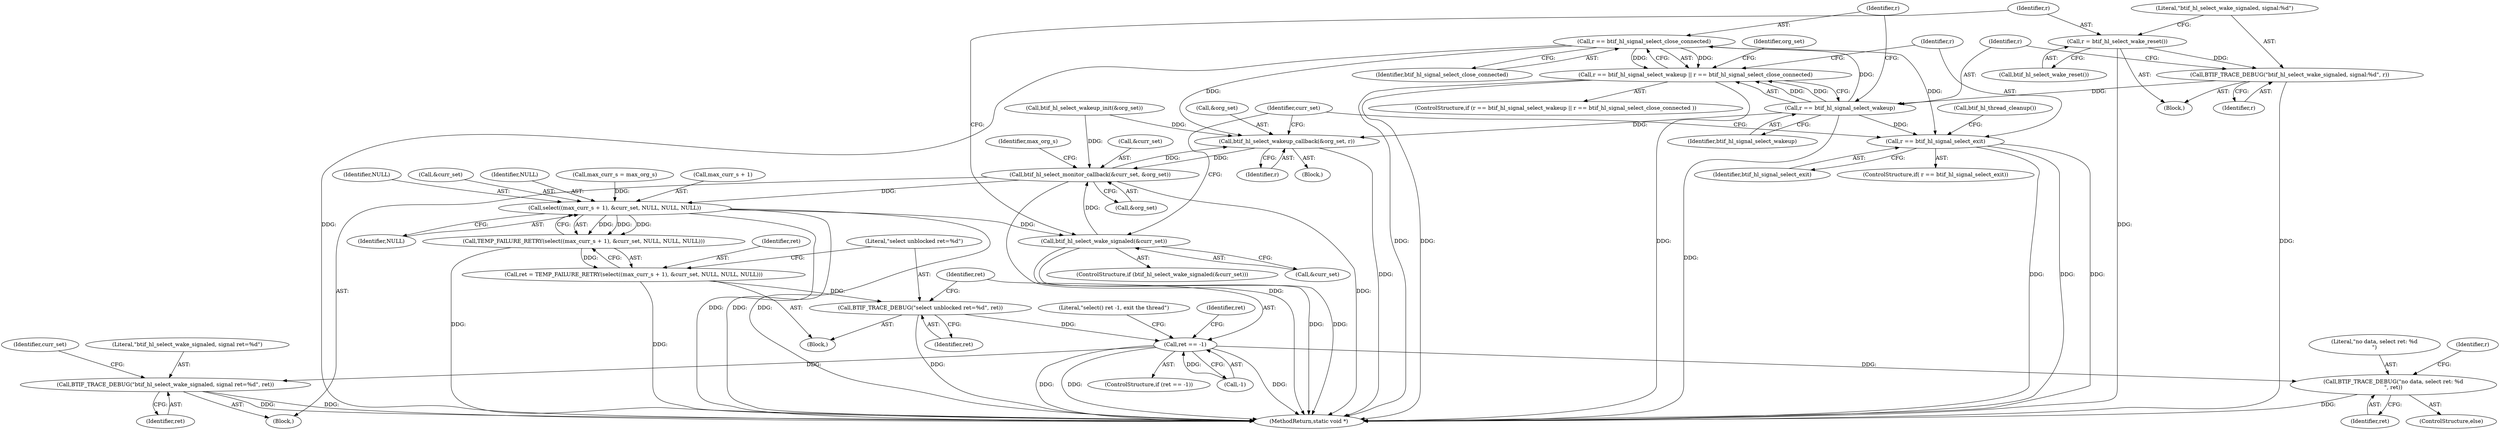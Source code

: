 digraph "0_Android_472271b153c5dc53c28beac55480a8d8434b2d5c_19@API" {
"1000190" [label="(Call,r == btif_hl_signal_select_close_connected)"];
"1000187" [label="(Call,r == btif_hl_signal_select_wakeup)"];
"1000182" [label="(Call,BTIF_TRACE_DEBUG(\"btif_hl_select_wake_signaled, signal:%d\", r))"];
"1000179" [label="(Call,r = btif_hl_select_wake_reset())"];
"1000186" [label="(Call,r == btif_hl_signal_select_wakeup || r == btif_hl_signal_select_close_connected)"];
"1000194" [label="(Call,btif_hl_select_wakeup_callback(&org_set, r))"];
"1000209" [label="(Call,btif_hl_select_monitor_callback(&curr_set, &org_set))"];
"1000140" [label="(Call,select((max_curr_s + 1), &curr_set, NULL, NULL, NULL))"];
"1000139" [label="(Call,TEMP_FAILURE_RETRY(select((max_curr_s + 1), &curr_set, NULL, NULL, NULL)))"];
"1000137" [label="(Call,ret = TEMP_FAILURE_RETRY(select((max_curr_s + 1), &curr_set, NULL, NULL, NULL)))"];
"1000149" [label="(Call,BTIF_TRACE_DEBUG(\"select unblocked ret=%d\", ret))"];
"1000153" [label="(Call,ret == -1)"];
"1000171" [label="(Call,BTIF_TRACE_DEBUG(\"btif_hl_select_wake_signaled, signal ret=%d\", ret))"];
"1000219" [label="(Call,BTIF_TRACE_DEBUG(\"no data, select ret: %d\n\", ret))"];
"1000175" [label="(Call,btif_hl_select_wake_signaled(&curr_set))"];
"1000200" [label="(Call,r == btif_hl_signal_select_exit)"];
"1000191" [label="(Identifier,r)"];
"1000140" [label="(Call,select((max_curr_s + 1), &curr_set, NULL, NULL, NULL))"];
"1000197" [label="(Identifier,r)"];
"1000177" [label="(Identifier,curr_set)"];
"1000172" [label="(Literal,\"btif_hl_select_wake_signaled, signal ret=%d\")"];
"1000146" [label="(Identifier,NULL)"];
"1000219" [label="(Call,BTIF_TRACE_DEBUG(\"no data, select ret: %d\n\", ret))"];
"1000139" [label="(Call,TEMP_FAILURE_RETRY(select((max_curr_s + 1), &curr_set, NULL, NULL, NULL)))"];
"1000176" [label="(Call,&curr_set)"];
"1000183" [label="(Literal,\"btif_hl_select_wake_signaled, signal:%d\")"];
"1000195" [label="(Call,&org_set)"];
"1000169" [label="(Identifier,ret)"];
"1000174" [label="(ControlStructure,if (btif_hl_select_wake_signaled(&curr_set)))"];
"1000179" [label="(Call,r = btif_hl_select_wake_reset())"];
"1000170" [label="(Block,)"];
"1000200" [label="(Call,r == btif_hl_signal_select_exit)"];
"1000180" [label="(Identifier,r)"];
"1000194" [label="(Call,btif_hl_select_wakeup_callback(&org_set, r))"];
"1000152" [label="(ControlStructure,if (ret == -1))"];
"1000148" [label="(Identifier,NULL)"];
"1000144" [label="(Call,&curr_set)"];
"1000218" [label="(ControlStructure,else)"];
"1000126" [label="(Identifier,r)"];
"1000192" [label="(Identifier,btif_hl_signal_select_close_connected)"];
"1000187" [label="(Call,r == btif_hl_signal_select_wakeup)"];
"1000147" [label="(Identifier,NULL)"];
"1000173" [label="(Identifier,ret)"];
"1000133" [label="(Call,max_curr_s = max_org_s)"];
"1000221" [label="(Identifier,ret)"];
"1000209" [label="(Call,btif_hl_select_monitor_callback(&curr_set, &org_set))"];
"1000154" [label="(Identifier,ret)"];
"1000186" [label="(Call,r == btif_hl_signal_select_wakeup || r == btif_hl_signal_select_close_connected)"];
"1000151" [label="(Identifier,ret)"];
"1000226" [label="(MethodReturn,static void *)"];
"1000181" [label="(Call,btif_hl_select_wake_reset())"];
"1000193" [label="(Block,)"];
"1000210" [label="(Call,&curr_set)"];
"1000150" [label="(Literal,\"select unblocked ret=%d\")"];
"1000215" [label="(Identifier,max_org_s)"];
"1000171" [label="(Call,BTIF_TRACE_DEBUG(\"btif_hl_select_wake_signaled, signal ret=%d\", ret))"];
"1000178" [label="(Block,)"];
"1000190" [label="(Call,r == btif_hl_signal_select_close_connected)"];
"1000199" [label="(ControlStructure,if( r == btif_hl_signal_select_exit))"];
"1000138" [label="(Identifier,ret)"];
"1000212" [label="(Call,&org_set)"];
"1000137" [label="(Call,ret = TEMP_FAILURE_RETRY(select((max_curr_s + 1), &curr_set, NULL, NULL, NULL)))"];
"1000149" [label="(Call,BTIF_TRACE_DEBUG(\"select unblocked ret=%d\", ret))"];
"1000153" [label="(Call,ret == -1)"];
"1000202" [label="(Identifier,btif_hl_signal_select_exit)"];
"1000185" [label="(ControlStructure,if (r == btif_hl_signal_select_wakeup || r == btif_hl_signal_select_close_connected ))"];
"1000188" [label="(Identifier,r)"];
"1000155" [label="(Call,-1)"];
"1000220" [label="(Literal,\"no data, select ret: %d\n\")"];
"1000204" [label="(Call,btif_hl_thread_cleanup())"];
"1000201" [label="(Identifier,r)"];
"1000184" [label="(Identifier,r)"];
"1000196" [label="(Identifier,org_set)"];
"1000189" [label="(Identifier,btif_hl_signal_select_wakeup)"];
"1000175" [label="(Call,btif_hl_select_wake_signaled(&curr_set))"];
"1000141" [label="(Call,max_curr_s + 1)"];
"1000117" [label="(Call,btif_hl_select_wakeup_init(&org_set))"];
"1000124" [label="(Block,)"];
"1000182" [label="(Call,BTIF_TRACE_DEBUG(\"btif_hl_select_wake_signaled, signal:%d\", r))"];
"1000159" [label="(Literal,\"select() ret -1, exit the thread\")"];
"1000211" [label="(Identifier,curr_set)"];
"1000190" -> "1000186"  [label="AST: "];
"1000190" -> "1000192"  [label="CFG: "];
"1000191" -> "1000190"  [label="AST: "];
"1000192" -> "1000190"  [label="AST: "];
"1000186" -> "1000190"  [label="CFG: "];
"1000190" -> "1000226"  [label="DDG: "];
"1000190" -> "1000186"  [label="DDG: "];
"1000190" -> "1000186"  [label="DDG: "];
"1000187" -> "1000190"  [label="DDG: "];
"1000190" -> "1000194"  [label="DDG: "];
"1000190" -> "1000200"  [label="DDG: "];
"1000187" -> "1000186"  [label="AST: "];
"1000187" -> "1000189"  [label="CFG: "];
"1000188" -> "1000187"  [label="AST: "];
"1000189" -> "1000187"  [label="AST: "];
"1000191" -> "1000187"  [label="CFG: "];
"1000186" -> "1000187"  [label="CFG: "];
"1000187" -> "1000226"  [label="DDG: "];
"1000187" -> "1000186"  [label="DDG: "];
"1000187" -> "1000186"  [label="DDG: "];
"1000182" -> "1000187"  [label="DDG: "];
"1000187" -> "1000194"  [label="DDG: "];
"1000187" -> "1000200"  [label="DDG: "];
"1000182" -> "1000178"  [label="AST: "];
"1000182" -> "1000184"  [label="CFG: "];
"1000183" -> "1000182"  [label="AST: "];
"1000184" -> "1000182"  [label="AST: "];
"1000188" -> "1000182"  [label="CFG: "];
"1000182" -> "1000226"  [label="DDG: "];
"1000179" -> "1000182"  [label="DDG: "];
"1000179" -> "1000178"  [label="AST: "];
"1000179" -> "1000181"  [label="CFG: "];
"1000180" -> "1000179"  [label="AST: "];
"1000181" -> "1000179"  [label="AST: "];
"1000183" -> "1000179"  [label="CFG: "];
"1000179" -> "1000226"  [label="DDG: "];
"1000186" -> "1000185"  [label="AST: "];
"1000196" -> "1000186"  [label="CFG: "];
"1000201" -> "1000186"  [label="CFG: "];
"1000186" -> "1000226"  [label="DDG: "];
"1000186" -> "1000226"  [label="DDG: "];
"1000186" -> "1000226"  [label="DDG: "];
"1000194" -> "1000193"  [label="AST: "];
"1000194" -> "1000197"  [label="CFG: "];
"1000195" -> "1000194"  [label="AST: "];
"1000197" -> "1000194"  [label="AST: "];
"1000211" -> "1000194"  [label="CFG: "];
"1000194" -> "1000226"  [label="DDG: "];
"1000117" -> "1000194"  [label="DDG: "];
"1000209" -> "1000194"  [label="DDG: "];
"1000194" -> "1000209"  [label="DDG: "];
"1000209" -> "1000170"  [label="AST: "];
"1000209" -> "1000212"  [label="CFG: "];
"1000210" -> "1000209"  [label="AST: "];
"1000212" -> "1000209"  [label="AST: "];
"1000215" -> "1000209"  [label="CFG: "];
"1000209" -> "1000226"  [label="DDG: "];
"1000209" -> "1000226"  [label="DDG: "];
"1000209" -> "1000140"  [label="DDG: "];
"1000175" -> "1000209"  [label="DDG: "];
"1000117" -> "1000209"  [label="DDG: "];
"1000140" -> "1000139"  [label="AST: "];
"1000140" -> "1000148"  [label="CFG: "];
"1000141" -> "1000140"  [label="AST: "];
"1000144" -> "1000140"  [label="AST: "];
"1000146" -> "1000140"  [label="AST: "];
"1000147" -> "1000140"  [label="AST: "];
"1000148" -> "1000140"  [label="AST: "];
"1000139" -> "1000140"  [label="CFG: "];
"1000140" -> "1000226"  [label="DDG: "];
"1000140" -> "1000226"  [label="DDG: "];
"1000140" -> "1000226"  [label="DDG: "];
"1000140" -> "1000139"  [label="DDG: "];
"1000140" -> "1000139"  [label="DDG: "];
"1000140" -> "1000139"  [label="DDG: "];
"1000133" -> "1000140"  [label="DDG: "];
"1000140" -> "1000175"  [label="DDG: "];
"1000139" -> "1000137"  [label="AST: "];
"1000137" -> "1000139"  [label="CFG: "];
"1000139" -> "1000226"  [label="DDG: "];
"1000139" -> "1000137"  [label="DDG: "];
"1000137" -> "1000124"  [label="AST: "];
"1000138" -> "1000137"  [label="AST: "];
"1000150" -> "1000137"  [label="CFG: "];
"1000137" -> "1000226"  [label="DDG: "];
"1000137" -> "1000149"  [label="DDG: "];
"1000149" -> "1000124"  [label="AST: "];
"1000149" -> "1000151"  [label="CFG: "];
"1000150" -> "1000149"  [label="AST: "];
"1000151" -> "1000149"  [label="AST: "];
"1000154" -> "1000149"  [label="CFG: "];
"1000149" -> "1000226"  [label="DDG: "];
"1000149" -> "1000153"  [label="DDG: "];
"1000153" -> "1000152"  [label="AST: "];
"1000153" -> "1000155"  [label="CFG: "];
"1000154" -> "1000153"  [label="AST: "];
"1000155" -> "1000153"  [label="AST: "];
"1000159" -> "1000153"  [label="CFG: "];
"1000169" -> "1000153"  [label="CFG: "];
"1000153" -> "1000226"  [label="DDG: "];
"1000153" -> "1000226"  [label="DDG: "];
"1000153" -> "1000226"  [label="DDG: "];
"1000155" -> "1000153"  [label="DDG: "];
"1000153" -> "1000171"  [label="DDG: "];
"1000153" -> "1000219"  [label="DDG: "];
"1000171" -> "1000170"  [label="AST: "];
"1000171" -> "1000173"  [label="CFG: "];
"1000172" -> "1000171"  [label="AST: "];
"1000173" -> "1000171"  [label="AST: "];
"1000177" -> "1000171"  [label="CFG: "];
"1000171" -> "1000226"  [label="DDG: "];
"1000171" -> "1000226"  [label="DDG: "];
"1000219" -> "1000218"  [label="AST: "];
"1000219" -> "1000221"  [label="CFG: "];
"1000220" -> "1000219"  [label="AST: "];
"1000221" -> "1000219"  [label="AST: "];
"1000126" -> "1000219"  [label="CFG: "];
"1000219" -> "1000226"  [label="DDG: "];
"1000175" -> "1000174"  [label="AST: "];
"1000175" -> "1000176"  [label="CFG: "];
"1000176" -> "1000175"  [label="AST: "];
"1000180" -> "1000175"  [label="CFG: "];
"1000211" -> "1000175"  [label="CFG: "];
"1000175" -> "1000226"  [label="DDG: "];
"1000175" -> "1000226"  [label="DDG: "];
"1000200" -> "1000199"  [label="AST: "];
"1000200" -> "1000202"  [label="CFG: "];
"1000201" -> "1000200"  [label="AST: "];
"1000202" -> "1000200"  [label="AST: "];
"1000204" -> "1000200"  [label="CFG: "];
"1000211" -> "1000200"  [label="CFG: "];
"1000200" -> "1000226"  [label="DDG: "];
"1000200" -> "1000226"  [label="DDG: "];
"1000200" -> "1000226"  [label="DDG: "];
}
